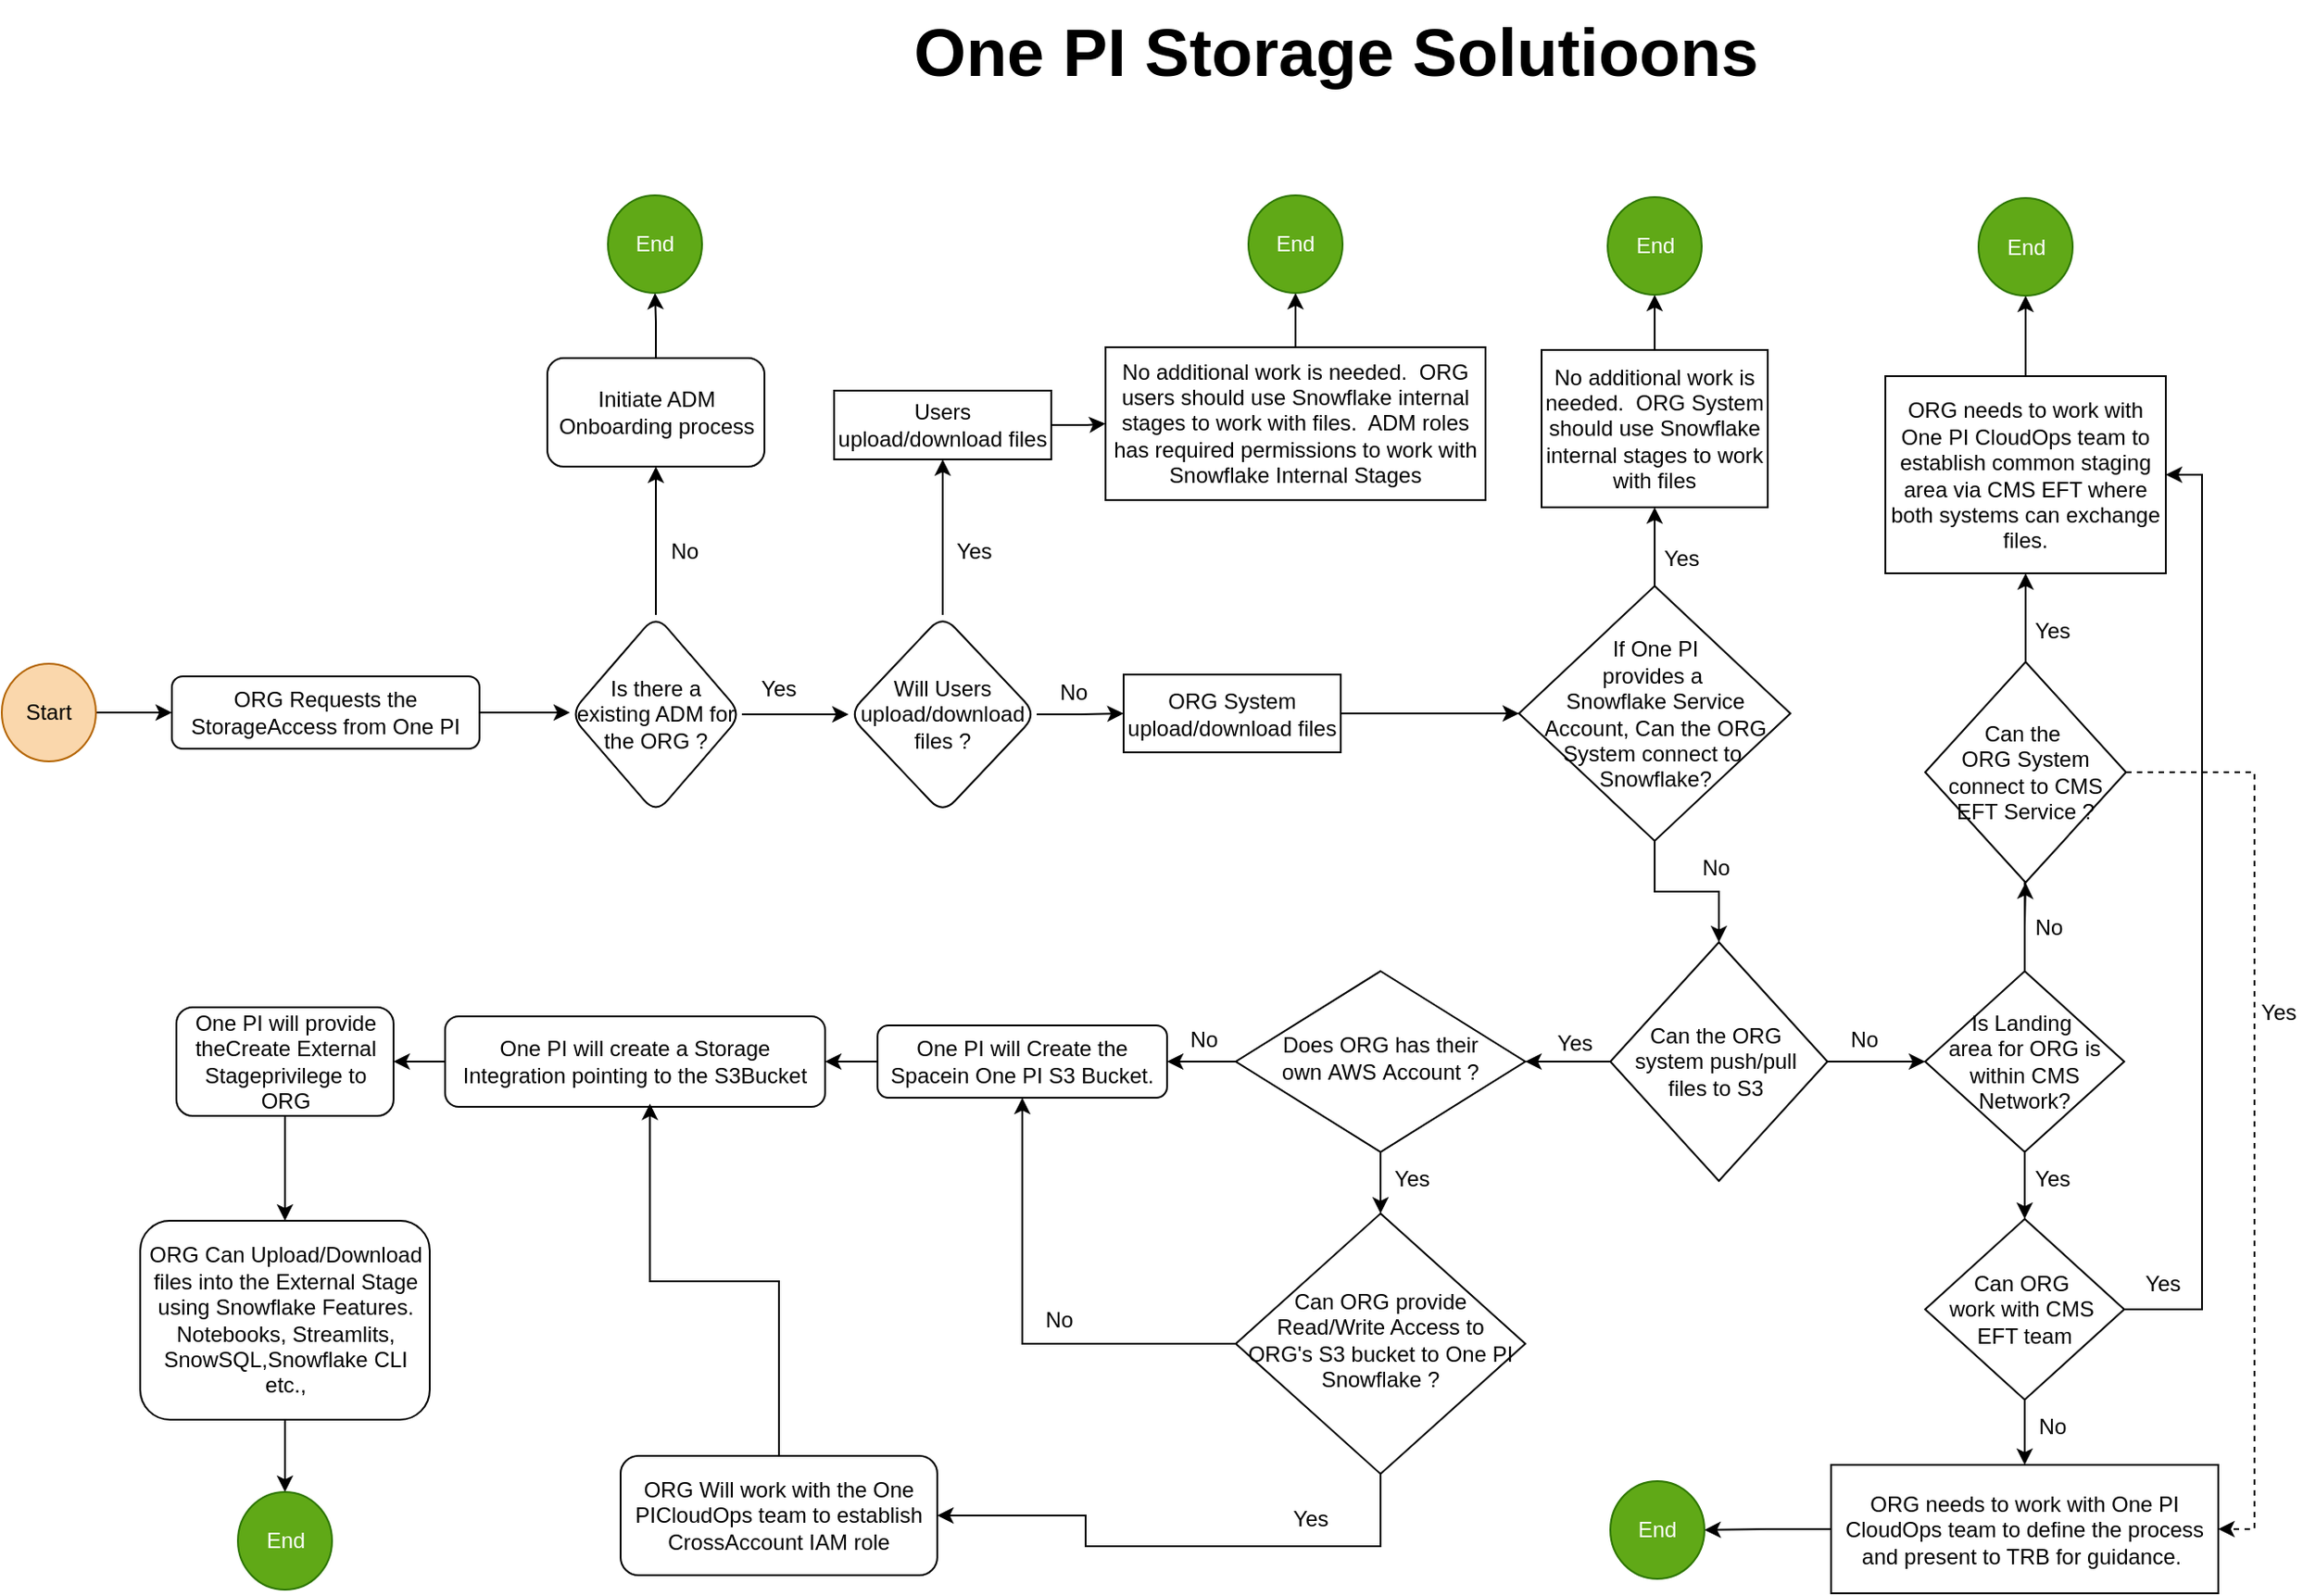 <mxfile version="26.2.14">
  <diagram id="C5RBs43oDa-KdzZeNtuy" name="Page-1">
    <mxGraphModel dx="2430" dy="2181" grid="1" gridSize="10" guides="1" tooltips="1" connect="1" arrows="1" fold="1" page="1" pageScale="1" pageWidth="827" pageHeight="1169" math="0" shadow="0">
      <root>
        <mxCell id="WIyWlLk6GJQsqaUBKTNV-0" />
        <mxCell id="WIyWlLk6GJQsqaUBKTNV-1" parent="WIyWlLk6GJQsqaUBKTNV-0" />
        <mxCell id="3PIqhCygmyD64lUC_BlA-27" value="" style="edgeStyle=orthogonalEdgeStyle;rounded=0;orthogonalLoop=1;jettySize=auto;html=1;" parent="WIyWlLk6GJQsqaUBKTNV-1" source="WIyWlLk6GJQsqaUBKTNV-3" edge="1">
          <mxGeometry relative="1" as="geometry">
            <mxPoint x="-416" y="-766" as="targetPoint" />
          </mxGeometry>
        </mxCell>
        <mxCell id="WIyWlLk6GJQsqaUBKTNV-3" value="ORG Requests the StorageAccess from One PI" style="rounded=1;whiteSpace=wrap;html=1;fontSize=12;glass=0;strokeWidth=1;shadow=0;" parent="WIyWlLk6GJQsqaUBKTNV-1" vertex="1">
          <mxGeometry x="-636" y="-786" width="170" height="40" as="geometry" />
        </mxCell>
        <mxCell id="nIjDBjGS9_q5QeTpwMJb-24" value="" style="edgeStyle=orthogonalEdgeStyle;rounded=0;orthogonalLoop=1;jettySize=auto;html=1;" edge="1" parent="WIyWlLk6GJQsqaUBKTNV-1" source="WIyWlLk6GJQsqaUBKTNV-6" target="WIyWlLk6GJQsqaUBKTNV-10">
          <mxGeometry relative="1" as="geometry" />
        </mxCell>
        <mxCell id="nIjDBjGS9_q5QeTpwMJb-26" value="" style="edgeStyle=orthogonalEdgeStyle;rounded=0;orthogonalLoop=1;jettySize=auto;html=1;" edge="1" parent="WIyWlLk6GJQsqaUBKTNV-1" source="WIyWlLk6GJQsqaUBKTNV-6" target="WIyWlLk6GJQsqaUBKTNV-7">
          <mxGeometry relative="1" as="geometry" />
        </mxCell>
        <mxCell id="WIyWlLk6GJQsqaUBKTNV-6" value="&lt;div&gt;Does&amp;nbsp;&lt;span style=&quot;background-color: transparent; color: light-dark(rgb(0, 0, 0), rgb(255, 255, 255));&quot;&gt;ORG has&amp;nbsp;&lt;/span&gt;&lt;span style=&quot;background-color: transparent; color: light-dark(rgb(0, 0, 0), rgb(255, 255, 255));&quot;&gt;their own&amp;nbsp;&lt;/span&gt;&lt;span style=&quot;background-color: transparent; color: light-dark(rgb(0, 0, 0), rgb(255, 255, 255));&quot;&gt;AWS&amp;nbsp;&lt;/span&gt;&lt;span style=&quot;background-color: transparent; color: light-dark(rgb(0, 0, 0), rgb(255, 255, 255));&quot;&gt;Account ?&lt;/span&gt;&lt;/div&gt;" style="rhombus;whiteSpace=wrap;html=1;shadow=0;fontFamily=Helvetica;fontSize=12;align=center;strokeWidth=1;spacing=6;spacingTop=-4;" parent="WIyWlLk6GJQsqaUBKTNV-1" vertex="1">
          <mxGeometry x="-48" y="-623" width="160" height="100" as="geometry" />
        </mxCell>
        <mxCell id="3PIqhCygmyD64lUC_BlA-1" value="" style="edgeStyle=orthogonalEdgeStyle;rounded=0;orthogonalLoop=1;jettySize=auto;html=1;" parent="WIyWlLk6GJQsqaUBKTNV-1" source="WIyWlLk6GJQsqaUBKTNV-7" target="3PIqhCygmyD64lUC_BlA-0" edge="1">
          <mxGeometry relative="1" as="geometry" />
        </mxCell>
        <mxCell id="WIyWlLk6GJQsqaUBKTNV-7" value="One PI will Create the Spacein One PI S3 Bucket." style="rounded=1;whiteSpace=wrap;html=1;fontSize=12;glass=0;strokeWidth=1;shadow=0;" parent="WIyWlLk6GJQsqaUBKTNV-1" vertex="1">
          <mxGeometry x="-246" y="-593" width="160" height="40" as="geometry" />
        </mxCell>
        <mxCell id="nIjDBjGS9_q5QeTpwMJb-22" style="edgeStyle=orthogonalEdgeStyle;rounded=0;orthogonalLoop=1;jettySize=auto;html=1;entryX=0.5;entryY=1;entryDx=0;entryDy=0;" edge="1" parent="WIyWlLk6GJQsqaUBKTNV-1" source="WIyWlLk6GJQsqaUBKTNV-10" target="WIyWlLk6GJQsqaUBKTNV-7">
          <mxGeometry relative="1" as="geometry" />
        </mxCell>
        <mxCell id="nIjDBjGS9_q5QeTpwMJb-50" style="edgeStyle=orthogonalEdgeStyle;rounded=0;orthogonalLoop=1;jettySize=auto;html=1;entryX=1;entryY=0.5;entryDx=0;entryDy=0;" edge="1" parent="WIyWlLk6GJQsqaUBKTNV-1" source="WIyWlLk6GJQsqaUBKTNV-10" target="WIyWlLk6GJQsqaUBKTNV-11">
          <mxGeometry relative="1" as="geometry">
            <Array as="points">
              <mxPoint x="32" y="-305" />
              <mxPoint x="-131" y="-305" />
              <mxPoint x="-131" y="-322" />
            </Array>
          </mxGeometry>
        </mxCell>
        <mxCell id="WIyWlLk6GJQsqaUBKTNV-10" value="Can ORG provide Read/Write Access to ORG&#39;s S3 bucket to One PI Snowflake ?" style="rhombus;whiteSpace=wrap;html=1;shadow=0;fontFamily=Helvetica;fontSize=12;align=center;strokeWidth=1;spacing=6;spacingTop=-4;" parent="WIyWlLk6GJQsqaUBKTNV-1" vertex="1">
          <mxGeometry x="-48" y="-489" width="160" height="144" as="geometry" />
        </mxCell>
        <mxCell id="WIyWlLk6GJQsqaUBKTNV-11" value="ORG Will work with the One PICloudOps team to establish CrossAccount IAM role" style="rounded=1;whiteSpace=wrap;html=1;fontSize=12;glass=0;strokeWidth=1;shadow=0;" parent="WIyWlLk6GJQsqaUBKTNV-1" vertex="1">
          <mxGeometry x="-388" y="-355" width="175" height="66" as="geometry" />
        </mxCell>
        <mxCell id="3PIqhCygmyD64lUC_BlA-3" value="" style="edgeStyle=orthogonalEdgeStyle;rounded=0;orthogonalLoop=1;jettySize=auto;html=1;" parent="WIyWlLk6GJQsqaUBKTNV-1" source="3PIqhCygmyD64lUC_BlA-0" target="3PIqhCygmyD64lUC_BlA-2" edge="1">
          <mxGeometry relative="1" as="geometry" />
        </mxCell>
        <mxCell id="3PIqhCygmyD64lUC_BlA-0" value="One PI will create a Storage Integration pointing to the S3Bucket" style="whiteSpace=wrap;html=1;rounded=1;glass=0;strokeWidth=1;shadow=0;" parent="WIyWlLk6GJQsqaUBKTNV-1" vertex="1">
          <mxGeometry x="-485" y="-598" width="210" height="50" as="geometry" />
        </mxCell>
        <mxCell id="3PIqhCygmyD64lUC_BlA-5" value="" style="edgeStyle=orthogonalEdgeStyle;rounded=0;orthogonalLoop=1;jettySize=auto;html=1;" parent="WIyWlLk6GJQsqaUBKTNV-1" source="3PIqhCygmyD64lUC_BlA-2" target="3PIqhCygmyD64lUC_BlA-4" edge="1">
          <mxGeometry relative="1" as="geometry" />
        </mxCell>
        <mxCell id="3PIqhCygmyD64lUC_BlA-2" value="One PI will provide theCreate External Stageprivilege to ORG" style="whiteSpace=wrap;html=1;rounded=1;glass=0;strokeWidth=1;shadow=0;" parent="WIyWlLk6GJQsqaUBKTNV-1" vertex="1">
          <mxGeometry x="-633.5" y="-603" width="120" height="60" as="geometry" />
        </mxCell>
        <mxCell id="3PIqhCygmyD64lUC_BlA-57" value="" style="edgeStyle=orthogonalEdgeStyle;rounded=0;orthogonalLoop=1;jettySize=auto;html=1;" parent="WIyWlLk6GJQsqaUBKTNV-1" source="3PIqhCygmyD64lUC_BlA-4" target="3PIqhCygmyD64lUC_BlA-56" edge="1">
          <mxGeometry relative="1" as="geometry" />
        </mxCell>
        <mxCell id="3PIqhCygmyD64lUC_BlA-4" value="ORG Can Upload/Download files into the External Stage using Snowflake Features. Notebooks, Streamlits, SnowSQL,Snowflake CLI etc.," style="whiteSpace=wrap;html=1;rounded=1;glass=0;strokeWidth=1;shadow=0;" parent="WIyWlLk6GJQsqaUBKTNV-1" vertex="1">
          <mxGeometry x="-653.5" y="-485" width="160" height="110" as="geometry" />
        </mxCell>
        <mxCell id="3PIqhCygmyD64lUC_BlA-7" style="edgeStyle=orthogonalEdgeStyle;rounded=0;orthogonalLoop=1;jettySize=auto;html=1;entryX=0.539;entryY=0.964;entryDx=0;entryDy=0;entryPerimeter=0;" parent="WIyWlLk6GJQsqaUBKTNV-1" source="WIyWlLk6GJQsqaUBKTNV-11" target="3PIqhCygmyD64lUC_BlA-0" edge="1">
          <mxGeometry relative="1" as="geometry" />
        </mxCell>
        <mxCell id="3PIqhCygmyD64lUC_BlA-41" value="" style="edgeStyle=orthogonalEdgeStyle;rounded=0;orthogonalLoop=1;jettySize=auto;html=1;" parent="WIyWlLk6GJQsqaUBKTNV-1" source="3PIqhCygmyD64lUC_BlA-11" target="3PIqhCygmyD64lUC_BlA-40" edge="1">
          <mxGeometry relative="1" as="geometry" />
        </mxCell>
        <mxCell id="3PIqhCygmyD64lUC_BlA-11" value="Users upload/download files" style="whiteSpace=wrap;html=1;" parent="WIyWlLk6GJQsqaUBKTNV-1" vertex="1">
          <mxGeometry x="-270" y="-944" width="120" height="38" as="geometry" />
        </mxCell>
        <mxCell id="nIjDBjGS9_q5QeTpwMJb-15" style="edgeStyle=orthogonalEdgeStyle;rounded=0;orthogonalLoop=1;jettySize=auto;html=1;exitX=0.5;exitY=1;exitDx=0;exitDy=0;" edge="1" parent="WIyWlLk6GJQsqaUBKTNV-1" source="3PIqhCygmyD64lUC_BlA-15" target="3PIqhCygmyD64lUC_BlA-23">
          <mxGeometry relative="1" as="geometry" />
        </mxCell>
        <mxCell id="nIjDBjGS9_q5QeTpwMJb-19" value="" style="edgeStyle=orthogonalEdgeStyle;rounded=0;orthogonalLoop=1;jettySize=auto;html=1;" edge="1" parent="WIyWlLk6GJQsqaUBKTNV-1" source="3PIqhCygmyD64lUC_BlA-15" target="3PIqhCygmyD64lUC_BlA-17">
          <mxGeometry relative="1" as="geometry" />
        </mxCell>
        <mxCell id="3PIqhCygmyD64lUC_BlA-15" value="&amp;nbsp;If One PI&amp;nbsp;&lt;div&gt;provides a&amp;nbsp;&lt;/div&gt;&lt;div&gt;Snowflake Service Account, Can the ORG System&amp;nbsp;&lt;span style=&quot;background-color: transparent; color: light-dark(rgb(0, 0, 0), rgb(255, 255, 255));&quot;&gt;connect to&amp;nbsp;&lt;/span&gt;&lt;/div&gt;&lt;div&gt;Snowflake?&lt;/div&gt;" style="rhombus;whiteSpace=wrap;html=1;" parent="WIyWlLk6GJQsqaUBKTNV-1" vertex="1">
          <mxGeometry x="108.5" y="-836" width="150" height="141" as="geometry" />
        </mxCell>
        <mxCell id="3PIqhCygmyD64lUC_BlA-51" value="" style="edgeStyle=orthogonalEdgeStyle;rounded=0;orthogonalLoop=1;jettySize=auto;html=1;" parent="WIyWlLk6GJQsqaUBKTNV-1" source="3PIqhCygmyD64lUC_BlA-17" target="3PIqhCygmyD64lUC_BlA-50" edge="1">
          <mxGeometry relative="1" as="geometry" />
        </mxCell>
        <mxCell id="3PIqhCygmyD64lUC_BlA-17" value="No additional work is needed.&amp;nbsp; ORG System should use Snowflake internal stages to work with files" style="whiteSpace=wrap;html=1;" parent="WIyWlLk6GJQsqaUBKTNV-1" vertex="1">
          <mxGeometry x="121" y="-966.5" width="125" height="87" as="geometry" />
        </mxCell>
        <mxCell id="3PIqhCygmyD64lUC_BlA-21" value="Yes" style="text;html=1;align=center;verticalAlign=middle;resizable=0;points=[];autosize=1;strokeColor=none;fillColor=none;" parent="WIyWlLk6GJQsqaUBKTNV-1" vertex="1">
          <mxGeometry x="178" y="-866" width="40" height="30" as="geometry" />
        </mxCell>
        <mxCell id="3PIqhCygmyD64lUC_BlA-22" value="No" style="text;html=1;align=center;verticalAlign=middle;resizable=0;points=[];autosize=1;strokeColor=none;fillColor=none;" parent="WIyWlLk6GJQsqaUBKTNV-1" vertex="1">
          <mxGeometry x="197" y="-695" width="40" height="30" as="geometry" />
        </mxCell>
        <mxCell id="3PIqhCygmyD64lUC_BlA-43" style="edgeStyle=orthogonalEdgeStyle;rounded=0;orthogonalLoop=1;jettySize=auto;html=1;" parent="WIyWlLk6GJQsqaUBKTNV-1" source="3PIqhCygmyD64lUC_BlA-23" target="WIyWlLk6GJQsqaUBKTNV-6" edge="1">
          <mxGeometry relative="1" as="geometry" />
        </mxCell>
        <mxCell id="nIjDBjGS9_q5QeTpwMJb-35" style="edgeStyle=orthogonalEdgeStyle;rounded=0;orthogonalLoop=1;jettySize=auto;html=1;" edge="1" parent="WIyWlLk6GJQsqaUBKTNV-1" source="3PIqhCygmyD64lUC_BlA-23" target="nIjDBjGS9_q5QeTpwMJb-28">
          <mxGeometry relative="1" as="geometry" />
        </mxCell>
        <mxCell id="3PIqhCygmyD64lUC_BlA-23" value="Can the ORG&amp;nbsp;&lt;div&gt;system push/pull&amp;nbsp;&lt;/div&gt;&lt;div&gt;files to S3&amp;nbsp;&lt;/div&gt;" style="rhombus;whiteSpace=wrap;html=1;" parent="WIyWlLk6GJQsqaUBKTNV-1" vertex="1">
          <mxGeometry x="159" y="-639" width="120" height="132" as="geometry" />
        </mxCell>
        <mxCell id="3PIqhCygmyD64lUC_BlA-29" value="" style="edgeStyle=orthogonalEdgeStyle;rounded=0;orthogonalLoop=1;jettySize=auto;html=1;" parent="WIyWlLk6GJQsqaUBKTNV-1" source="3PIqhCygmyD64lUC_BlA-26" target="3PIqhCygmyD64lUC_BlA-28" edge="1">
          <mxGeometry relative="1" as="geometry" />
        </mxCell>
        <mxCell id="nIjDBjGS9_q5QeTpwMJb-3" value="" style="edgeStyle=orthogonalEdgeStyle;rounded=0;orthogonalLoop=1;jettySize=auto;html=1;" edge="1" parent="WIyWlLk6GJQsqaUBKTNV-1" source="3PIqhCygmyD64lUC_BlA-26" target="nIjDBjGS9_q5QeTpwMJb-2">
          <mxGeometry relative="1" as="geometry" />
        </mxCell>
        <mxCell id="3PIqhCygmyD64lUC_BlA-26" value="Is there a existing ADM for the ORG ?" style="rhombus;whiteSpace=wrap;html=1;rounded=1;glass=0;strokeWidth=1;shadow=0;" parent="WIyWlLk6GJQsqaUBKTNV-1" vertex="1">
          <mxGeometry x="-416" y="-820" width="95" height="110" as="geometry" />
        </mxCell>
        <mxCell id="3PIqhCygmyD64lUC_BlA-47" value="" style="edgeStyle=orthogonalEdgeStyle;rounded=0;orthogonalLoop=1;jettySize=auto;html=1;" parent="WIyWlLk6GJQsqaUBKTNV-1" source="3PIqhCygmyD64lUC_BlA-28" target="3PIqhCygmyD64lUC_BlA-46" edge="1">
          <mxGeometry relative="1" as="geometry" />
        </mxCell>
        <mxCell id="3PIqhCygmyD64lUC_BlA-28" value="Initiate ADM Onboarding process" style="whiteSpace=wrap;html=1;rounded=1;glass=0;strokeWidth=1;shadow=0;" parent="WIyWlLk6GJQsqaUBKTNV-1" vertex="1">
          <mxGeometry x="-428.5" y="-962" width="120" height="60" as="geometry" />
        </mxCell>
        <mxCell id="3PIqhCygmyD64lUC_BlA-31" value="No" style="text;html=1;align=center;verticalAlign=middle;resizable=0;points=[];autosize=1;strokeColor=none;fillColor=none;" parent="WIyWlLk6GJQsqaUBKTNV-1" vertex="1">
          <mxGeometry x="-373" y="-870" width="40" height="30" as="geometry" />
        </mxCell>
        <mxCell id="3PIqhCygmyD64lUC_BlA-37" value="No" style="text;html=1;align=center;verticalAlign=middle;resizable=0;points=[];autosize=1;strokeColor=none;fillColor=none;" parent="WIyWlLk6GJQsqaUBKTNV-1" vertex="1">
          <mxGeometry x="279" y="-600" width="40" height="30" as="geometry" />
        </mxCell>
        <mxCell id="3PIqhCygmyD64lUC_BlA-38" value="Yes" style="text;html=1;align=center;verticalAlign=middle;resizable=0;points=[];autosize=1;strokeColor=none;fillColor=none;" parent="WIyWlLk6GJQsqaUBKTNV-1" vertex="1">
          <mxGeometry x="119" y="-598" width="40" height="30" as="geometry" />
        </mxCell>
        <mxCell id="3PIqhCygmyD64lUC_BlA-49" value="" style="edgeStyle=orthogonalEdgeStyle;rounded=0;orthogonalLoop=1;jettySize=auto;html=1;" parent="WIyWlLk6GJQsqaUBKTNV-1" source="3PIqhCygmyD64lUC_BlA-40" target="3PIqhCygmyD64lUC_BlA-48" edge="1">
          <mxGeometry relative="1" as="geometry" />
        </mxCell>
        <mxCell id="3PIqhCygmyD64lUC_BlA-40" value="No additional work is needed.&amp;nbsp; ORG users should use Snowflake internal stages to work with files.&amp;nbsp; ADM roles has required permissions to work with Snowflake Internal Stages" style="whiteSpace=wrap;html=1;" parent="WIyWlLk6GJQsqaUBKTNV-1" vertex="1">
          <mxGeometry x="-120" y="-968" width="210" height="84.5" as="geometry" />
        </mxCell>
        <mxCell id="3PIqhCygmyD64lUC_BlA-45" value="" style="edgeStyle=orthogonalEdgeStyle;rounded=0;orthogonalLoop=1;jettySize=auto;html=1;" parent="WIyWlLk6GJQsqaUBKTNV-1" source="3PIqhCygmyD64lUC_BlA-44" target="WIyWlLk6GJQsqaUBKTNV-3" edge="1">
          <mxGeometry relative="1" as="geometry" />
        </mxCell>
        <mxCell id="3PIqhCygmyD64lUC_BlA-44" value="Start" style="ellipse;whiteSpace=wrap;html=1;fillColor=#fad7ac;strokeColor=#b46504;" parent="WIyWlLk6GJQsqaUBKTNV-1" vertex="1">
          <mxGeometry x="-730" y="-793" width="52" height="54" as="geometry" />
        </mxCell>
        <mxCell id="3PIqhCygmyD64lUC_BlA-46" value="End" style="ellipse;whiteSpace=wrap;html=1;fillColor=#60a917;fontColor=#ffffff;strokeColor=#2D7600;" parent="WIyWlLk6GJQsqaUBKTNV-1" vertex="1">
          <mxGeometry x="-395" y="-1052" width="52" height="54" as="geometry" />
        </mxCell>
        <mxCell id="3PIqhCygmyD64lUC_BlA-48" value="End" style="ellipse;whiteSpace=wrap;html=1;fillColor=#60a917;fontColor=#ffffff;strokeColor=#2D7600;" parent="WIyWlLk6GJQsqaUBKTNV-1" vertex="1">
          <mxGeometry x="-41" y="-1052" width="52" height="54" as="geometry" />
        </mxCell>
        <mxCell id="3PIqhCygmyD64lUC_BlA-50" value="End" style="ellipse;whiteSpace=wrap;html=1;fillColor=#60a917;fontColor=#ffffff;strokeColor=#2D7600;" parent="WIyWlLk6GJQsqaUBKTNV-1" vertex="1">
          <mxGeometry x="157.5" y="-1051" width="52" height="54" as="geometry" />
        </mxCell>
        <mxCell id="nIjDBjGS9_q5QeTpwMJb-18" value="" style="edgeStyle=orthogonalEdgeStyle;rounded=0;orthogonalLoop=1;jettySize=auto;html=1;" edge="1" parent="WIyWlLk6GJQsqaUBKTNV-1" source="3PIqhCygmyD64lUC_BlA-52" target="3PIqhCygmyD64lUC_BlA-54">
          <mxGeometry relative="1" as="geometry" />
        </mxCell>
        <mxCell id="3PIqhCygmyD64lUC_BlA-52" value="ORG needs to work with One PI CloudOps team to establish common staging area via CMS EFT where both systems can exchange files." style="rounded=0;whiteSpace=wrap;html=1;" parent="WIyWlLk6GJQsqaUBKTNV-1" vertex="1">
          <mxGeometry x="311" y="-952" width="155" height="109" as="geometry" />
        </mxCell>
        <mxCell id="3PIqhCygmyD64lUC_BlA-54" value="End" style="ellipse;whiteSpace=wrap;html=1;fillColor=#60a917;fontColor=#ffffff;strokeColor=#2D7600;" parent="WIyWlLk6GJQsqaUBKTNV-1" vertex="1">
          <mxGeometry x="362.5" y="-1050.5" width="52" height="54" as="geometry" />
        </mxCell>
        <mxCell id="3PIqhCygmyD64lUC_BlA-56" value="End" style="ellipse;whiteSpace=wrap;html=1;fillColor=#60a917;fontColor=#ffffff;strokeColor=#2D7600;" parent="WIyWlLk6GJQsqaUBKTNV-1" vertex="1">
          <mxGeometry x="-599.5" y="-335" width="52" height="54" as="geometry" />
        </mxCell>
        <mxCell id="nIjDBjGS9_q5QeTpwMJb-9" value="" style="edgeStyle=orthogonalEdgeStyle;rounded=0;orthogonalLoop=1;jettySize=auto;html=1;" edge="1" parent="WIyWlLk6GJQsqaUBKTNV-1" source="nIjDBjGS9_q5QeTpwMJb-2" target="nIjDBjGS9_q5QeTpwMJb-8">
          <mxGeometry relative="1" as="geometry" />
        </mxCell>
        <mxCell id="nIjDBjGS9_q5QeTpwMJb-11" style="edgeStyle=orthogonalEdgeStyle;rounded=0;orthogonalLoop=1;jettySize=auto;html=1;entryX=0.5;entryY=1;entryDx=0;entryDy=0;" edge="1" parent="WIyWlLk6GJQsqaUBKTNV-1" source="nIjDBjGS9_q5QeTpwMJb-2" target="3PIqhCygmyD64lUC_BlA-11">
          <mxGeometry relative="1" as="geometry">
            <mxPoint x="-250" y="-865" as="targetPoint" />
          </mxGeometry>
        </mxCell>
        <mxCell id="nIjDBjGS9_q5QeTpwMJb-2" value="Will Users upload/download files ?" style="rhombus;whiteSpace=wrap;html=1;rounded=1;glass=0;strokeWidth=1;shadow=0;" vertex="1" parent="WIyWlLk6GJQsqaUBKTNV-1">
          <mxGeometry x="-262" y="-820" width="104" height="110" as="geometry" />
        </mxCell>
        <mxCell id="nIjDBjGS9_q5QeTpwMJb-5" value="Yes" style="text;html=1;align=center;verticalAlign=middle;resizable=0;points=[];autosize=1;strokeColor=none;fillColor=none;" vertex="1" parent="WIyWlLk6GJQsqaUBKTNV-1">
          <mxGeometry x="-213" y="-870" width="40" height="30" as="geometry" />
        </mxCell>
        <mxCell id="nIjDBjGS9_q5QeTpwMJb-16" style="edgeStyle=orthogonalEdgeStyle;rounded=0;orthogonalLoop=1;jettySize=auto;html=1;entryX=0;entryY=0.5;entryDx=0;entryDy=0;" edge="1" parent="WIyWlLk6GJQsqaUBKTNV-1" source="nIjDBjGS9_q5QeTpwMJb-8" target="3PIqhCygmyD64lUC_BlA-15">
          <mxGeometry relative="1" as="geometry" />
        </mxCell>
        <mxCell id="nIjDBjGS9_q5QeTpwMJb-8" value="ORG System upload/download files" style="whiteSpace=wrap;html=1;" vertex="1" parent="WIyWlLk6GJQsqaUBKTNV-1">
          <mxGeometry x="-110" y="-787" width="120" height="43" as="geometry" />
        </mxCell>
        <mxCell id="nIjDBjGS9_q5QeTpwMJb-10" value="No" style="text;html=1;align=center;verticalAlign=middle;resizable=0;points=[];autosize=1;strokeColor=none;fillColor=none;" vertex="1" parent="WIyWlLk6GJQsqaUBKTNV-1">
          <mxGeometry x="-158" y="-792" width="40" height="30" as="geometry" />
        </mxCell>
        <mxCell id="nIjDBjGS9_q5QeTpwMJb-14" value="Yes" style="text;html=1;align=center;verticalAlign=middle;resizable=0;points=[];autosize=1;strokeColor=none;fillColor=none;" vertex="1" parent="WIyWlLk6GJQsqaUBKTNV-1">
          <mxGeometry x="-321" y="-794" width="40" height="30" as="geometry" />
        </mxCell>
        <mxCell id="nIjDBjGS9_q5QeTpwMJb-20" value="No" style="text;html=1;align=center;verticalAlign=middle;resizable=0;points=[];autosize=1;strokeColor=none;fillColor=none;" vertex="1" parent="WIyWlLk6GJQsqaUBKTNV-1">
          <mxGeometry x="-166" y="-445" width="40" height="30" as="geometry" />
        </mxCell>
        <mxCell id="nIjDBjGS9_q5QeTpwMJb-21" value="Yes" style="text;html=1;align=center;verticalAlign=middle;resizable=0;points=[];autosize=1;strokeColor=none;fillColor=none;" vertex="1" parent="WIyWlLk6GJQsqaUBKTNV-1">
          <mxGeometry x="-27.5" y="-335" width="40" height="30" as="geometry" />
        </mxCell>
        <mxCell id="nIjDBjGS9_q5QeTpwMJb-25" value="Yes" style="text;html=1;align=center;verticalAlign=middle;resizable=0;points=[];autosize=1;strokeColor=none;fillColor=none;" vertex="1" parent="WIyWlLk6GJQsqaUBKTNV-1">
          <mxGeometry x="29" y="-523" width="40" height="30" as="geometry" />
        </mxCell>
        <mxCell id="nIjDBjGS9_q5QeTpwMJb-27" value="No" style="text;html=1;align=center;verticalAlign=middle;resizable=0;points=[];autosize=1;strokeColor=none;fillColor=none;" vertex="1" parent="WIyWlLk6GJQsqaUBKTNV-1">
          <mxGeometry x="-86" y="-600" width="40" height="30" as="geometry" />
        </mxCell>
        <mxCell id="nIjDBjGS9_q5QeTpwMJb-30" value="" style="edgeStyle=orthogonalEdgeStyle;rounded=0;orthogonalLoop=1;jettySize=auto;html=1;" edge="1" parent="WIyWlLk6GJQsqaUBKTNV-1" source="nIjDBjGS9_q5QeTpwMJb-28">
          <mxGeometry relative="1" as="geometry">
            <mxPoint x="388" y="-723.0" as="targetPoint" />
          </mxGeometry>
        </mxCell>
        <mxCell id="nIjDBjGS9_q5QeTpwMJb-32" value="" style="edgeStyle=orthogonalEdgeStyle;rounded=0;orthogonalLoop=1;jettySize=auto;html=1;" edge="1" parent="WIyWlLk6GJQsqaUBKTNV-1" source="nIjDBjGS9_q5QeTpwMJb-28" target="nIjDBjGS9_q5QeTpwMJb-31">
          <mxGeometry relative="1" as="geometry" />
        </mxCell>
        <mxCell id="nIjDBjGS9_q5QeTpwMJb-38" value="" style="edgeStyle=orthogonalEdgeStyle;rounded=0;orthogonalLoop=1;jettySize=auto;html=1;" edge="1" parent="WIyWlLk6GJQsqaUBKTNV-1" source="nIjDBjGS9_q5QeTpwMJb-28" target="nIjDBjGS9_q5QeTpwMJb-37">
          <mxGeometry relative="1" as="geometry" />
        </mxCell>
        <mxCell id="nIjDBjGS9_q5QeTpwMJb-28" value="Is Landing&amp;nbsp;&lt;div&gt;area for ORG is within CMS Network&lt;span style=&quot;background-color: transparent; color: light-dark(rgb(0, 0, 0), rgb(255, 255, 255));&quot;&gt;?&lt;/span&gt;&lt;/div&gt;" style="rhombus;whiteSpace=wrap;html=1;" vertex="1" parent="WIyWlLk6GJQsqaUBKTNV-1">
          <mxGeometry x="333" y="-623" width="110" height="100" as="geometry" />
        </mxCell>
        <mxCell id="nIjDBjGS9_q5QeTpwMJb-34" value="" style="edgeStyle=orthogonalEdgeStyle;rounded=0;orthogonalLoop=1;jettySize=auto;html=1;" edge="1" parent="WIyWlLk6GJQsqaUBKTNV-1" source="nIjDBjGS9_q5QeTpwMJb-31" target="3PIqhCygmyD64lUC_BlA-52">
          <mxGeometry relative="1" as="geometry" />
        </mxCell>
        <mxCell id="nIjDBjGS9_q5QeTpwMJb-31" value="Can the&amp;nbsp;&lt;div&gt;ORG System connect to CMS EFT&amp;nbsp;&lt;span style=&quot;background-color: transparent; color: light-dark(rgb(0, 0, 0), rgb(255, 255, 255));&quot;&gt;Service ?&lt;/span&gt;&lt;/div&gt;" style="rhombus;whiteSpace=wrap;html=1;" vertex="1" parent="WIyWlLk6GJQsqaUBKTNV-1">
          <mxGeometry x="333" y="-794" width="111" height="122" as="geometry" />
        </mxCell>
        <mxCell id="nIjDBjGS9_q5QeTpwMJb-33" value="No" style="text;html=1;align=center;verticalAlign=middle;resizable=0;points=[];autosize=1;strokeColor=none;fillColor=none;" vertex="1" parent="WIyWlLk6GJQsqaUBKTNV-1">
          <mxGeometry x="381" y="-662" width="40" height="30" as="geometry" />
        </mxCell>
        <mxCell id="nIjDBjGS9_q5QeTpwMJb-36" value="Yes" style="text;html=1;align=center;verticalAlign=middle;resizable=0;points=[];autosize=1;strokeColor=none;fillColor=none;" vertex="1" parent="WIyWlLk6GJQsqaUBKTNV-1">
          <mxGeometry x="383" y="-826" width="40" height="30" as="geometry" />
        </mxCell>
        <mxCell id="nIjDBjGS9_q5QeTpwMJb-40" style="edgeStyle=orthogonalEdgeStyle;rounded=0;orthogonalLoop=1;jettySize=auto;html=1;entryX=1;entryY=0.5;entryDx=0;entryDy=0;exitX=1;exitY=0.5;exitDx=0;exitDy=0;" edge="1" parent="WIyWlLk6GJQsqaUBKTNV-1" source="nIjDBjGS9_q5QeTpwMJb-37" target="3PIqhCygmyD64lUC_BlA-52">
          <mxGeometry relative="1" as="geometry">
            <Array as="points">
              <mxPoint x="486" y="-436" />
              <mxPoint x="486" y="-897" />
            </Array>
          </mxGeometry>
        </mxCell>
        <mxCell id="nIjDBjGS9_q5QeTpwMJb-43" value="" style="edgeStyle=orthogonalEdgeStyle;rounded=0;orthogonalLoop=1;jettySize=auto;html=1;" edge="1" parent="WIyWlLk6GJQsqaUBKTNV-1" source="nIjDBjGS9_q5QeTpwMJb-37" target="nIjDBjGS9_q5QeTpwMJb-42">
          <mxGeometry relative="1" as="geometry" />
        </mxCell>
        <mxCell id="nIjDBjGS9_q5QeTpwMJb-37" value="Can ORG&amp;nbsp;&lt;div&gt;work with CMS&amp;nbsp;&lt;/div&gt;&lt;div&gt;EFT team&lt;/div&gt;" style="rhombus;whiteSpace=wrap;html=1;" vertex="1" parent="WIyWlLk6GJQsqaUBKTNV-1">
          <mxGeometry x="333" y="-486" width="110" height="100" as="geometry" />
        </mxCell>
        <mxCell id="nIjDBjGS9_q5QeTpwMJb-39" value="Yes" style="text;html=1;align=center;verticalAlign=middle;resizable=0;points=[];autosize=1;strokeColor=none;fillColor=none;" vertex="1" parent="WIyWlLk6GJQsqaUBKTNV-1">
          <mxGeometry x="383" y="-523" width="40" height="30" as="geometry" />
        </mxCell>
        <mxCell id="nIjDBjGS9_q5QeTpwMJb-41" value="Yes" style="text;html=1;align=center;verticalAlign=middle;resizable=0;points=[];autosize=1;strokeColor=none;fillColor=none;" vertex="1" parent="WIyWlLk6GJQsqaUBKTNV-1">
          <mxGeometry x="444" y="-465" width="40" height="30" as="geometry" />
        </mxCell>
        <mxCell id="nIjDBjGS9_q5QeTpwMJb-46" value="" style="edgeStyle=orthogonalEdgeStyle;rounded=0;orthogonalLoop=1;jettySize=auto;html=1;" edge="1" parent="WIyWlLk6GJQsqaUBKTNV-1" source="nIjDBjGS9_q5QeTpwMJb-42" target="nIjDBjGS9_q5QeTpwMJb-45">
          <mxGeometry relative="1" as="geometry" />
        </mxCell>
        <mxCell id="nIjDBjGS9_q5QeTpwMJb-42" value="ORG needs to work with One PI CloudOps team to define the process and present to TRB for guidance.&amp;nbsp;" style="whiteSpace=wrap;html=1;" vertex="1" parent="WIyWlLk6GJQsqaUBKTNV-1">
          <mxGeometry x="281" y="-350" width="214" height="71" as="geometry" />
        </mxCell>
        <mxCell id="nIjDBjGS9_q5QeTpwMJb-44" value="No" style="text;html=1;align=center;verticalAlign=middle;resizable=0;points=[];autosize=1;strokeColor=none;fillColor=none;" vertex="1" parent="WIyWlLk6GJQsqaUBKTNV-1">
          <mxGeometry x="383" y="-386" width="40" height="30" as="geometry" />
        </mxCell>
        <mxCell id="nIjDBjGS9_q5QeTpwMJb-45" value="End" style="ellipse;whiteSpace=wrap;html=1;fillColor=#60a917;fontColor=#ffffff;strokeColor=#2D7600;" vertex="1" parent="WIyWlLk6GJQsqaUBKTNV-1">
          <mxGeometry x="159" y="-341" width="52" height="54" as="geometry" />
        </mxCell>
        <mxCell id="nIjDBjGS9_q5QeTpwMJb-49" value="" style="edgeStyle=orthogonalEdgeStyle;rounded=0;orthogonalLoop=1;jettySize=auto;html=1;entryX=1;entryY=0.5;entryDx=0;entryDy=0;dashed=1;" edge="1" parent="WIyWlLk6GJQsqaUBKTNV-1" source="nIjDBjGS9_q5QeTpwMJb-31" target="nIjDBjGS9_q5QeTpwMJb-42">
          <mxGeometry relative="1" as="geometry">
            <mxPoint x="444" y="-733" as="sourcePoint" />
            <mxPoint x="495" y="-314" as="targetPoint" />
            <Array as="points">
              <mxPoint x="515" y="-733" />
              <mxPoint x="515" y="-315" />
            </Array>
          </mxGeometry>
        </mxCell>
        <mxCell id="nIjDBjGS9_q5QeTpwMJb-48" value="Yes" style="text;html=1;align=center;verticalAlign=middle;resizable=0;points=[];autosize=1;strokeColor=none;fillColor=none;" vertex="1" parent="WIyWlLk6GJQsqaUBKTNV-1">
          <mxGeometry x="508" y="-615" width="40" height="30" as="geometry" />
        </mxCell>
        <mxCell id="nIjDBjGS9_q5QeTpwMJb-51" value="One PI Storage Solutioons" style="text;html=1;align=center;verticalAlign=middle;resizable=0;points=[];autosize=1;strokeColor=none;fillColor=none;fontStyle=1;fontSize=37;" vertex="1" parent="WIyWlLk6GJQsqaUBKTNV-1">
          <mxGeometry x="-223" y="-1160" width="460" height="60" as="geometry" />
        </mxCell>
      </root>
    </mxGraphModel>
  </diagram>
</mxfile>
